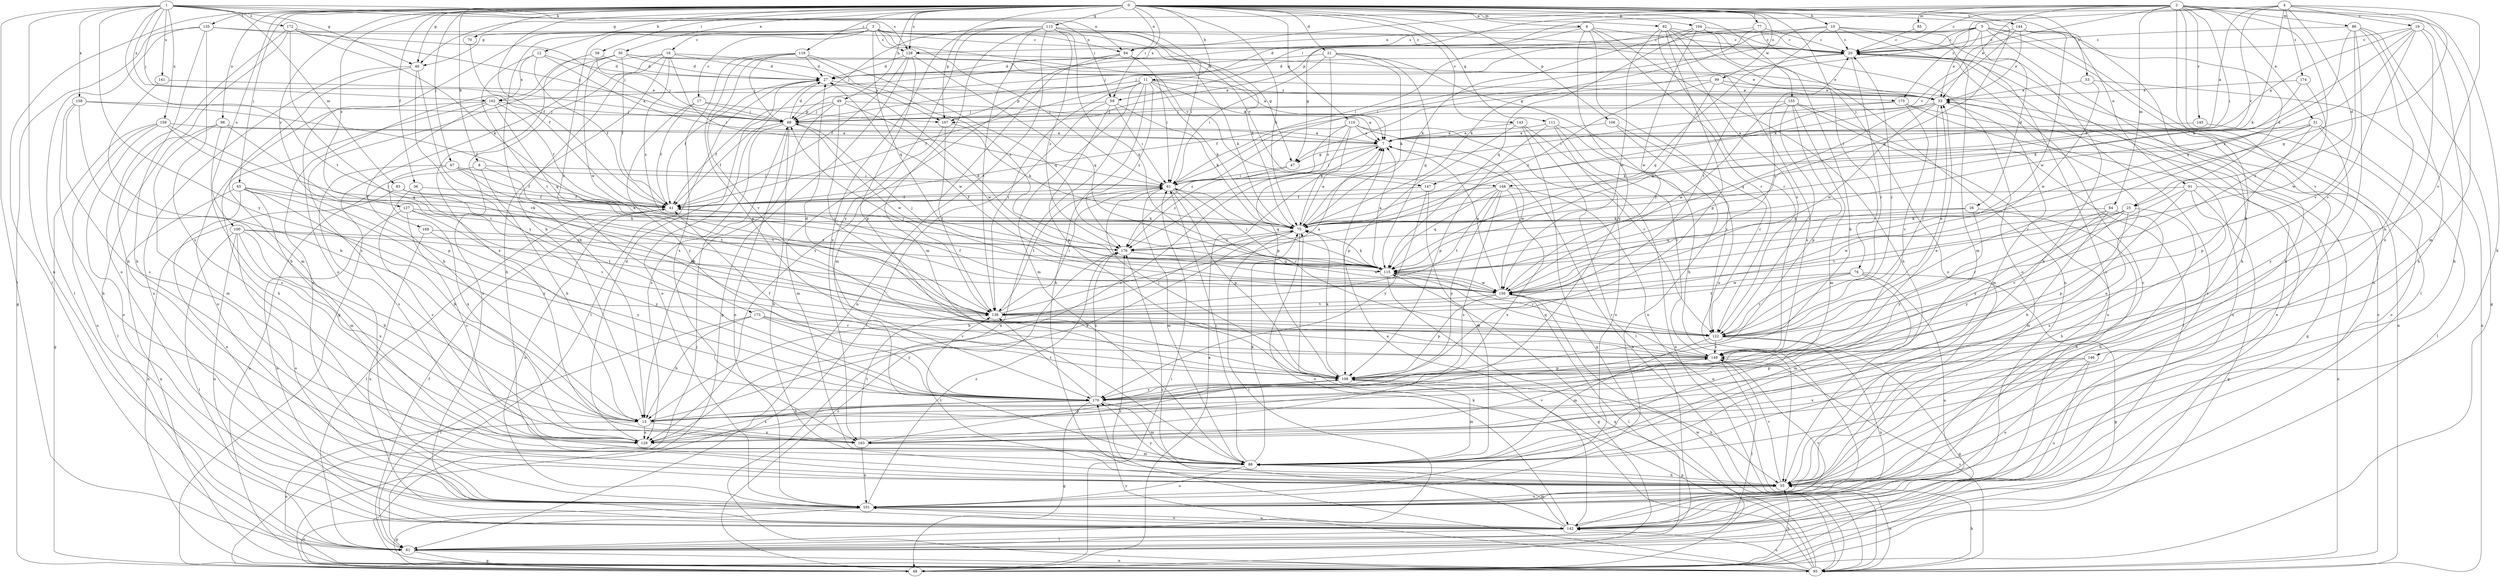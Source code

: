 strict digraph  {
0;
1;
2;
3;
4;
5;
6;
7;
8;
10;
11;
12;
13;
16;
17;
19;
20;
21;
25;
26;
27;
30;
31;
33;
36;
41;
46;
47;
48;
49;
53;
55;
58;
59;
61;
65;
67;
68;
70;
75;
76;
77;
81;
82;
83;
84;
85;
86;
88;
91;
94;
95;
98;
99;
100;
101;
104;
106;
107;
108;
110;
111;
113;
115;
119;
122;
127;
128;
129;
135;
136;
141;
142;
143;
144;
145;
146;
147;
148;
149;
155;
156;
158;
159;
162;
163;
168;
170;
172;
173;
174;
175;
176;
0 -> 6  [label=a];
0 -> 8  [label=b];
0 -> 10  [label=b];
0 -> 11  [label=b];
0 -> 12  [label=b];
0 -> 21  [label=d];
0 -> 30  [label=e];
0 -> 36  [label=f];
0 -> 41  [label=f];
0 -> 46  [label=g];
0 -> 49  [label=h];
0 -> 53  [label=h];
0 -> 58  [label=i];
0 -> 59  [label=i];
0 -> 65  [label=j];
0 -> 67  [label=j];
0 -> 70  [label=k];
0 -> 75  [label=k];
0 -> 76  [label=l];
0 -> 77  [label=l];
0 -> 81  [label=l];
0 -> 82  [label=m];
0 -> 91  [label=n];
0 -> 94  [label=n];
0 -> 98  [label=o];
0 -> 99  [label=o];
0 -> 100  [label=o];
0 -> 104  [label=p];
0 -> 106  [label=p];
0 -> 107  [label=p];
0 -> 110  [label=q];
0 -> 111  [label=q];
0 -> 113  [label=q];
0 -> 115  [label=q];
0 -> 119  [label=r];
0 -> 127  [label=s];
0 -> 128  [label=s];
0 -> 135  [label=t];
0 -> 143  [label=v];
0 -> 144  [label=v];
0 -> 155  [label=w];
0 -> 168  [label=y];
1 -> 46  [label=g];
1 -> 59  [label=i];
1 -> 68  [label=j];
1 -> 81  [label=l];
1 -> 83  [label=m];
1 -> 94  [label=n];
1 -> 128  [label=s];
1 -> 136  [label=t];
1 -> 141  [label=u];
1 -> 142  [label=u];
1 -> 158  [label=x];
1 -> 159  [label=x];
1 -> 162  [label=x];
1 -> 170  [label=y];
1 -> 172  [label=z];
2 -> 13  [label=b];
2 -> 31  [label=e];
2 -> 33  [label=e];
2 -> 46  [label=g];
2 -> 55  [label=h];
2 -> 59  [label=i];
2 -> 61  [label=i];
2 -> 84  [label=m];
2 -> 85  [label=m];
2 -> 86  [label=m];
2 -> 88  [label=m];
2 -> 107  [label=p];
2 -> 122  [label=r];
2 -> 145  [label=v];
2 -> 146  [label=v];
2 -> 147  [label=v];
2 -> 162  [label=x];
3 -> 13  [label=b];
3 -> 16  [label=c];
3 -> 17  [label=c];
3 -> 46  [label=g];
3 -> 47  [label=g];
3 -> 61  [label=i];
3 -> 94  [label=n];
3 -> 101  [label=o];
3 -> 115  [label=q];
3 -> 128  [label=s];
3 -> 147  [label=v];
3 -> 148  [label=v];
3 -> 173  [label=z];
4 -> 7  [label=a];
4 -> 19  [label=c];
4 -> 20  [label=c];
4 -> 25  [label=d];
4 -> 75  [label=k];
4 -> 115  [label=q];
4 -> 148  [label=v];
4 -> 149  [label=v];
4 -> 174  [label=z];
4 -> 175  [label=z];
5 -> 20  [label=c];
5 -> 25  [label=d];
5 -> 26  [label=d];
5 -> 27  [label=d];
5 -> 33  [label=e];
5 -> 47  [label=g];
5 -> 55  [label=h];
5 -> 68  [label=j];
5 -> 81  [label=l];
5 -> 128  [label=s];
5 -> 142  [label=u];
6 -> 20  [label=c];
6 -> 47  [label=g];
6 -> 55  [label=h];
6 -> 94  [label=n];
6 -> 122  [label=r];
6 -> 142  [label=u];
6 -> 170  [label=y];
7 -> 47  [label=g];
7 -> 61  [label=i];
7 -> 156  [label=w];
8 -> 13  [label=b];
8 -> 61  [label=i];
8 -> 95  [label=n];
8 -> 136  [label=t];
10 -> 20  [label=c];
10 -> 55  [label=h];
10 -> 61  [label=i];
10 -> 68  [label=j];
10 -> 88  [label=m];
10 -> 101  [label=o];
10 -> 136  [label=t];
11 -> 7  [label=a];
11 -> 33  [label=e];
11 -> 41  [label=f];
11 -> 55  [label=h];
11 -> 75  [label=k];
11 -> 88  [label=m];
11 -> 95  [label=n];
11 -> 107  [label=p];
11 -> 136  [label=t];
11 -> 175  [label=z];
11 -> 176  [label=z];
12 -> 7  [label=a];
12 -> 27  [label=d];
12 -> 41  [label=f];
12 -> 136  [label=t];
12 -> 162  [label=x];
13 -> 75  [label=k];
13 -> 95  [label=n];
13 -> 129  [label=s];
13 -> 163  [label=x];
16 -> 13  [label=b];
16 -> 27  [label=d];
16 -> 48  [label=g];
16 -> 55  [label=h];
16 -> 61  [label=i];
16 -> 107  [label=p];
16 -> 142  [label=u];
16 -> 176  [label=z];
17 -> 41  [label=f];
17 -> 68  [label=j];
17 -> 107  [label=p];
17 -> 170  [label=y];
19 -> 7  [label=a];
19 -> 20  [label=c];
19 -> 55  [label=h];
19 -> 75  [label=k];
19 -> 149  [label=v];
19 -> 163  [label=x];
19 -> 176  [label=z];
20 -> 27  [label=d];
20 -> 81  [label=l];
20 -> 115  [label=q];
20 -> 122  [label=r];
21 -> 27  [label=d];
21 -> 55  [label=h];
21 -> 61  [label=i];
21 -> 75  [label=k];
21 -> 115  [label=q];
21 -> 176  [label=z];
25 -> 55  [label=h];
25 -> 75  [label=k];
25 -> 108  [label=p];
25 -> 122  [label=r];
25 -> 149  [label=v];
25 -> 156  [label=w];
26 -> 55  [label=h];
26 -> 75  [label=k];
26 -> 115  [label=q];
26 -> 170  [label=y];
27 -> 33  [label=e];
27 -> 41  [label=f];
27 -> 81  [label=l];
27 -> 101  [label=o];
27 -> 156  [label=w];
30 -> 7  [label=a];
30 -> 27  [label=d];
30 -> 33  [label=e];
30 -> 41  [label=f];
30 -> 101  [label=o];
30 -> 129  [label=s];
30 -> 156  [label=w];
31 -> 7  [label=a];
31 -> 75  [label=k];
31 -> 81  [label=l];
31 -> 108  [label=p];
31 -> 122  [label=r];
31 -> 170  [label=y];
33 -> 68  [label=j];
33 -> 88  [label=m];
33 -> 115  [label=q];
33 -> 122  [label=r];
33 -> 156  [label=w];
36 -> 41  [label=f];
36 -> 129  [label=s];
36 -> 149  [label=v];
41 -> 75  [label=k];
41 -> 81  [label=l];
41 -> 101  [label=o];
46 -> 88  [label=m];
46 -> 142  [label=u];
46 -> 149  [label=v];
46 -> 170  [label=y];
47 -> 61  [label=i];
47 -> 176  [label=z];
48 -> 7  [label=a];
48 -> 55  [label=h];
48 -> 61  [label=i];
48 -> 68  [label=j];
48 -> 101  [label=o];
48 -> 176  [label=z];
49 -> 7  [label=a];
49 -> 13  [label=b];
49 -> 41  [label=f];
49 -> 68  [label=j];
49 -> 122  [label=r];
49 -> 156  [label=w];
53 -> 33  [label=e];
53 -> 95  [label=n];
53 -> 156  [label=w];
55 -> 33  [label=e];
55 -> 95  [label=n];
55 -> 101  [label=o];
55 -> 136  [label=t];
55 -> 149  [label=v];
55 -> 170  [label=y];
58 -> 27  [label=d];
58 -> 68  [label=j];
58 -> 163  [label=x];
59 -> 61  [label=i];
59 -> 68  [label=j];
59 -> 75  [label=k];
59 -> 81  [label=l];
59 -> 108  [label=p];
61 -> 41  [label=f];
61 -> 88  [label=m];
61 -> 108  [label=p];
61 -> 115  [label=q];
61 -> 122  [label=r];
61 -> 136  [label=t];
65 -> 13  [label=b];
65 -> 41  [label=f];
65 -> 75  [label=k];
65 -> 88  [label=m];
65 -> 95  [label=n];
65 -> 101  [label=o];
65 -> 170  [label=y];
67 -> 41  [label=f];
67 -> 61  [label=i];
67 -> 129  [label=s];
67 -> 136  [label=t];
67 -> 163  [label=x];
68 -> 7  [label=a];
68 -> 27  [label=d];
68 -> 41  [label=f];
68 -> 55  [label=h];
68 -> 101  [label=o];
68 -> 129  [label=s];
68 -> 156  [label=w];
70 -> 41  [label=f];
75 -> 7  [label=a];
75 -> 13  [label=b];
75 -> 81  [label=l];
75 -> 142  [label=u];
75 -> 176  [label=z];
76 -> 48  [label=g];
76 -> 88  [label=m];
76 -> 122  [label=r];
76 -> 136  [label=t];
76 -> 142  [label=u];
76 -> 156  [label=w];
77 -> 20  [label=c];
77 -> 61  [label=i];
77 -> 75  [label=k];
77 -> 101  [label=o];
81 -> 41  [label=f];
81 -> 48  [label=g];
81 -> 95  [label=n];
82 -> 20  [label=c];
82 -> 101  [label=o];
82 -> 108  [label=p];
82 -> 122  [label=r];
82 -> 129  [label=s];
82 -> 149  [label=v];
82 -> 156  [label=w];
83 -> 41  [label=f];
83 -> 75  [label=k];
83 -> 95  [label=n];
84 -> 13  [label=b];
84 -> 75  [label=k];
84 -> 129  [label=s];
84 -> 136  [label=t];
84 -> 170  [label=y];
85 -> 20  [label=c];
86 -> 13  [label=b];
86 -> 20  [label=c];
86 -> 48  [label=g];
86 -> 55  [label=h];
86 -> 115  [label=q];
86 -> 129  [label=s];
86 -> 149  [label=v];
88 -> 55  [label=h];
88 -> 61  [label=i];
88 -> 75  [label=k];
88 -> 101  [label=o];
91 -> 41  [label=f];
91 -> 48  [label=g];
91 -> 55  [label=h];
91 -> 88  [label=m];
91 -> 95  [label=n];
91 -> 170  [label=y];
94 -> 27  [label=d];
94 -> 61  [label=i];
94 -> 75  [label=k];
94 -> 88  [label=m];
94 -> 129  [label=s];
95 -> 20  [label=c];
95 -> 55  [label=h];
95 -> 75  [label=k];
95 -> 108  [label=p];
95 -> 115  [label=q];
95 -> 142  [label=u];
95 -> 149  [label=v];
95 -> 156  [label=w];
95 -> 170  [label=y];
95 -> 176  [label=z];
98 -> 7  [label=a];
98 -> 81  [label=l];
98 -> 88  [label=m];
98 -> 129  [label=s];
98 -> 136  [label=t];
99 -> 33  [label=e];
99 -> 41  [label=f];
99 -> 95  [label=n];
99 -> 115  [label=q];
99 -> 176  [label=z];
100 -> 13  [label=b];
100 -> 81  [label=l];
100 -> 101  [label=o];
100 -> 142  [label=u];
100 -> 156  [label=w];
100 -> 163  [label=x];
100 -> 176  [label=z];
101 -> 20  [label=c];
101 -> 48  [label=g];
101 -> 142  [label=u];
101 -> 176  [label=z];
104 -> 13  [label=b];
104 -> 20  [label=c];
104 -> 75  [label=k];
104 -> 115  [label=q];
104 -> 142  [label=u];
104 -> 156  [label=w];
106 -> 7  [label=a];
106 -> 101  [label=o];
106 -> 122  [label=r];
107 -> 75  [label=k];
107 -> 88  [label=m];
107 -> 136  [label=t];
108 -> 41  [label=f];
108 -> 55  [label=h];
108 -> 61  [label=i];
108 -> 75  [label=k];
108 -> 88  [label=m];
108 -> 170  [label=y];
110 -> 7  [label=a];
110 -> 75  [label=k];
110 -> 95  [label=n];
110 -> 108  [label=p];
110 -> 122  [label=r];
110 -> 129  [label=s];
110 -> 176  [label=z];
111 -> 7  [label=a];
111 -> 101  [label=o];
111 -> 108  [label=p];
111 -> 122  [label=r];
111 -> 149  [label=v];
113 -> 20  [label=c];
113 -> 61  [label=i];
113 -> 68  [label=j];
113 -> 75  [label=k];
113 -> 88  [label=m];
113 -> 95  [label=n];
113 -> 115  [label=q];
113 -> 136  [label=t];
113 -> 163  [label=x];
113 -> 170  [label=y];
113 -> 176  [label=z];
115 -> 7  [label=a];
115 -> 27  [label=d];
115 -> 48  [label=g];
115 -> 61  [label=i];
115 -> 75  [label=k];
115 -> 122  [label=r];
115 -> 156  [label=w];
119 -> 27  [label=d];
119 -> 68  [label=j];
119 -> 108  [label=p];
119 -> 115  [label=q];
119 -> 149  [label=v];
119 -> 163  [label=x];
119 -> 176  [label=z];
122 -> 20  [label=c];
122 -> 33  [label=e];
122 -> 48  [label=g];
122 -> 88  [label=m];
122 -> 142  [label=u];
122 -> 149  [label=v];
127 -> 75  [label=k];
127 -> 129  [label=s];
127 -> 136  [label=t];
127 -> 142  [label=u];
127 -> 170  [label=y];
128 -> 27  [label=d];
128 -> 33  [label=e];
128 -> 41  [label=f];
128 -> 48  [label=g];
128 -> 108  [label=p];
128 -> 115  [label=q];
129 -> 27  [label=d];
135 -> 20  [label=c];
135 -> 48  [label=g];
135 -> 55  [label=h];
135 -> 68  [label=j];
135 -> 81  [label=l];
135 -> 129  [label=s];
136 -> 7  [label=a];
136 -> 61  [label=i];
136 -> 68  [label=j];
136 -> 122  [label=r];
141 -> 13  [label=b];
141 -> 33  [label=e];
142 -> 7  [label=a];
142 -> 20  [label=c];
142 -> 33  [label=e];
142 -> 81  [label=l];
142 -> 88  [label=m];
142 -> 101  [label=o];
142 -> 149  [label=v];
142 -> 176  [label=z];
143 -> 7  [label=a];
143 -> 48  [label=g];
143 -> 81  [label=l];
143 -> 95  [label=n];
143 -> 108  [label=p];
144 -> 20  [label=c];
144 -> 33  [label=e];
144 -> 55  [label=h];
144 -> 75  [label=k];
144 -> 156  [label=w];
145 -> 7  [label=a];
145 -> 101  [label=o];
146 -> 101  [label=o];
146 -> 108  [label=p];
146 -> 142  [label=u];
146 -> 163  [label=x];
147 -> 41  [label=f];
147 -> 88  [label=m];
147 -> 170  [label=y];
148 -> 41  [label=f];
148 -> 95  [label=n];
148 -> 115  [label=q];
148 -> 129  [label=s];
148 -> 136  [label=t];
148 -> 163  [label=x];
148 -> 170  [label=y];
149 -> 27  [label=d];
149 -> 81  [label=l];
149 -> 108  [label=p];
149 -> 115  [label=q];
155 -> 68  [label=j];
155 -> 81  [label=l];
155 -> 88  [label=m];
155 -> 108  [label=p];
155 -> 122  [label=r];
155 -> 142  [label=u];
155 -> 156  [label=w];
156 -> 7  [label=a];
156 -> 20  [label=c];
156 -> 41  [label=f];
156 -> 68  [label=j];
156 -> 81  [label=l];
156 -> 108  [label=p];
156 -> 122  [label=r];
156 -> 136  [label=t];
158 -> 13  [label=b];
158 -> 41  [label=f];
158 -> 55  [label=h];
158 -> 68  [label=j];
158 -> 129  [label=s];
159 -> 7  [label=a];
159 -> 48  [label=g];
159 -> 101  [label=o];
159 -> 108  [label=p];
159 -> 115  [label=q];
159 -> 142  [label=u];
162 -> 13  [label=b];
162 -> 41  [label=f];
162 -> 55  [label=h];
162 -> 68  [label=j];
162 -> 101  [label=o];
162 -> 115  [label=q];
163 -> 88  [label=m];
163 -> 101  [label=o];
163 -> 108  [label=p];
163 -> 136  [label=t];
163 -> 149  [label=v];
168 -> 142  [label=u];
168 -> 170  [label=y];
168 -> 176  [label=z];
170 -> 13  [label=b];
170 -> 33  [label=e];
170 -> 48  [label=g];
170 -> 88  [label=m];
170 -> 129  [label=s];
170 -> 136  [label=t];
170 -> 176  [label=z];
172 -> 20  [label=c];
172 -> 55  [label=h];
172 -> 68  [label=j];
172 -> 75  [label=k];
172 -> 101  [label=o];
172 -> 122  [label=r];
173 -> 13  [label=b];
173 -> 81  [label=l];
173 -> 122  [label=r];
173 -> 149  [label=v];
173 -> 170  [label=y];
174 -> 33  [label=e];
174 -> 75  [label=k];
174 -> 156  [label=w];
175 -> 48  [label=g];
175 -> 61  [label=i];
175 -> 68  [label=j];
175 -> 142  [label=u];
175 -> 149  [label=v];
176 -> 115  [label=q];
176 -> 156  [label=w];
}
